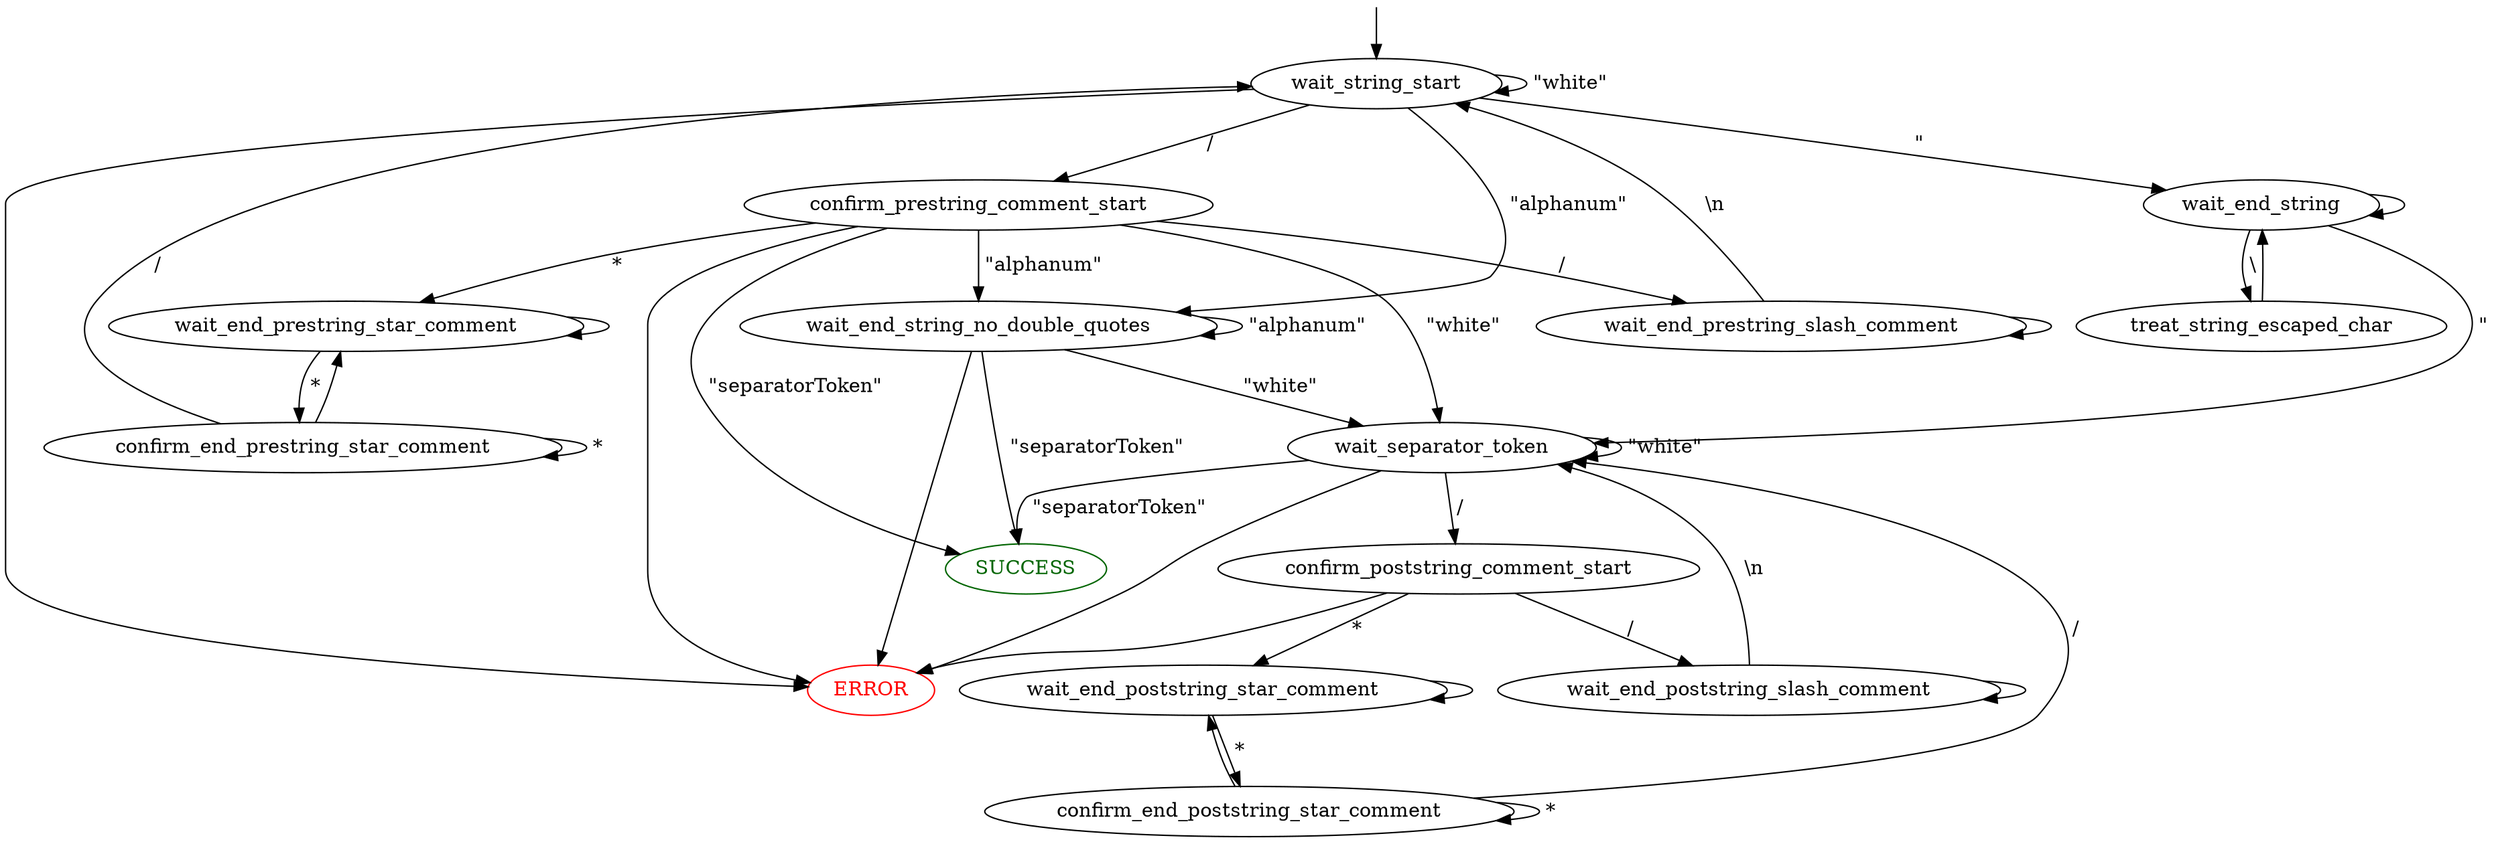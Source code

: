 digraph States {
	input[label="", fixedsize="false", width=0, height=0, shape=none];
	SUCCESS[color=darkgreen, fontcolor=darkgreen];
	ERROR[color=red, fontcolor=red];

	input -> wait_string_start;

	wait_string_start -> wait_string_start [label=" \"white\" "];
	wait_string_start -> confirm_prestring_comment_start [label=" / "];
	wait_string_start -> wait_end_string_no_double_quotes [label=" \"alphanum\" "];
	wait_string_start -> wait_end_string [label=" \" "];
	wait_string_start -> ERROR;
	confirm_prestring_comment_start -> wait_end_prestring_star_comment [label=" * "];
	confirm_prestring_comment_start -> wait_end_prestring_slash_comment [label=" / "];
	confirm_prestring_comment_start -> wait_end_string_no_double_quotes [label=" \"alphanum\" "];
	confirm_prestring_comment_start -> wait_separator_token [label=" \"white\" "];
	confirm_prestring_comment_start -> SUCCESS [label=" \"separatorToken\" "];
	confirm_prestring_comment_start -> ERROR;
	wait_end_prestring_star_comment -> confirm_end_prestring_star_comment [label=" * "];
	wait_end_prestring_star_comment -> wait_end_prestring_star_comment;
	confirm_end_prestring_star_comment -> confirm_end_prestring_star_comment [label=" * "];
	confirm_end_prestring_star_comment -> wait_string_start [label=" / "];
	confirm_end_prestring_star_comment -> wait_end_prestring_star_comment;
	wait_end_prestring_slash_comment -> wait_string_start [label=" \\n "];
	wait_end_prestring_slash_comment -> wait_end_prestring_slash_comment;

	wait_end_string_no_double_quotes -> wait_end_string_no_double_quotes [label=" \"alphanum\" "];
	wait_end_string_no_double_quotes -> SUCCESS [label=" \"separatorToken\" "];
	wait_end_string_no_double_quotes -> wait_separator_token [label=" \"white\" "];
	wait_end_string_no_double_quotes -> ERROR;
	wait_end_string -> treat_string_escaped_char [label=" \\ "];
	wait_end_string -> wait_separator_token [label=" \" "];
	wait_end_string -> wait_end_string;
	treat_string_escaped_char -> wait_end_string;

	wait_separator_token -> confirm_poststring_comment_start [label = " / "];
	wait_separator_token -> wait_separator_token [label = " \"white\" "];
	wait_separator_token -> SUCCESS [label = " \"separatorToken\" "];
	wait_separator_token -> ERROR;
	confirm_poststring_comment_start -> wait_end_poststring_star_comment [label=" * "];
	confirm_poststring_comment_start -> wait_end_poststring_slash_comment [label=" / "];
	confirm_poststring_comment_start -> ERROR;
	wait_end_poststring_star_comment -> confirm_end_poststring_star_comment [label=" * "];
	wait_end_poststring_star_comment -> wait_end_poststring_star_comment;
	confirm_end_poststring_star_comment -> confirm_end_poststring_star_comment [label = " * "];
	confirm_end_poststring_star_comment -> wait_separator_token [label = " / "];
	confirm_end_poststring_star_comment -> wait_end_poststring_star_comment;
	wait_end_poststring_slash_comment -> wait_separator_token [label=" \\n "];
	wait_end_poststring_slash_comment -> wait_end_poststring_slash_comment;
/*	{ rank=same; wait_end_string_no_double_quotes; wait_end_string; } */
}
